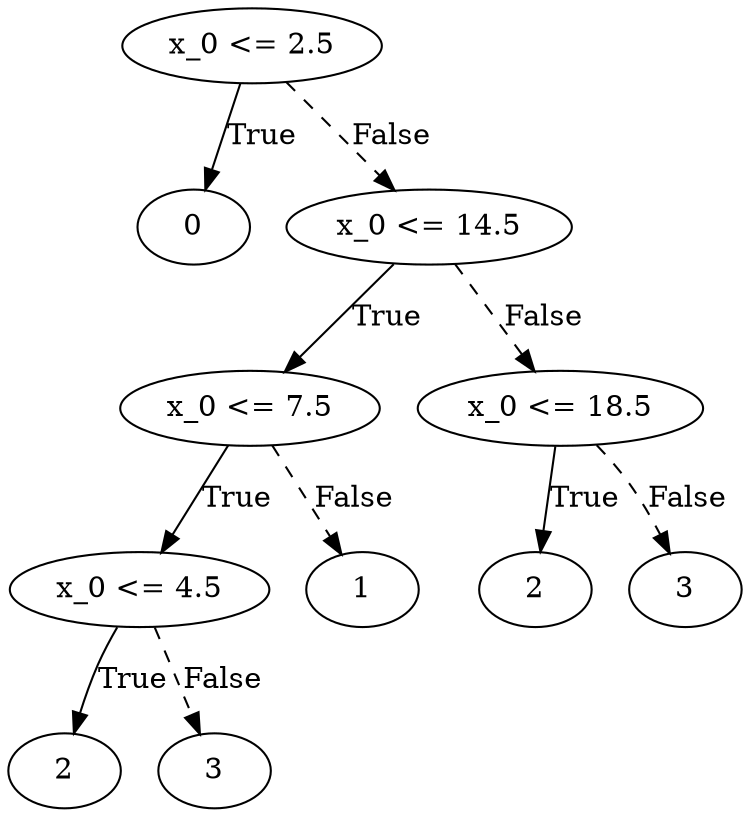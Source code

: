 digraph {
0 [label="x_0 <= 2.5"];
1 [label="0"];
0 -> 1 [label="True"];
2 [label="x_0 <= 14.5"];
3 [label="x_0 <= 7.5"];
4 [label="x_0 <= 4.5"];
5 [label="2"];
4 -> 5 [label="True"];
6 [label="3"];
4 -> 6 [style="dashed", label="False"];
3 -> 4 [label="True"];
7 [label="1"];
3 -> 7 [style="dashed", label="False"];
2 -> 3 [label="True"];
8 [label="x_0 <= 18.5"];
9 [label="2"];
8 -> 9 [label="True"];
10 [label="3"];
8 -> 10 [style="dashed", label="False"];
2 -> 8 [style="dashed", label="False"];
0 -> 2 [style="dashed", label="False"];

}